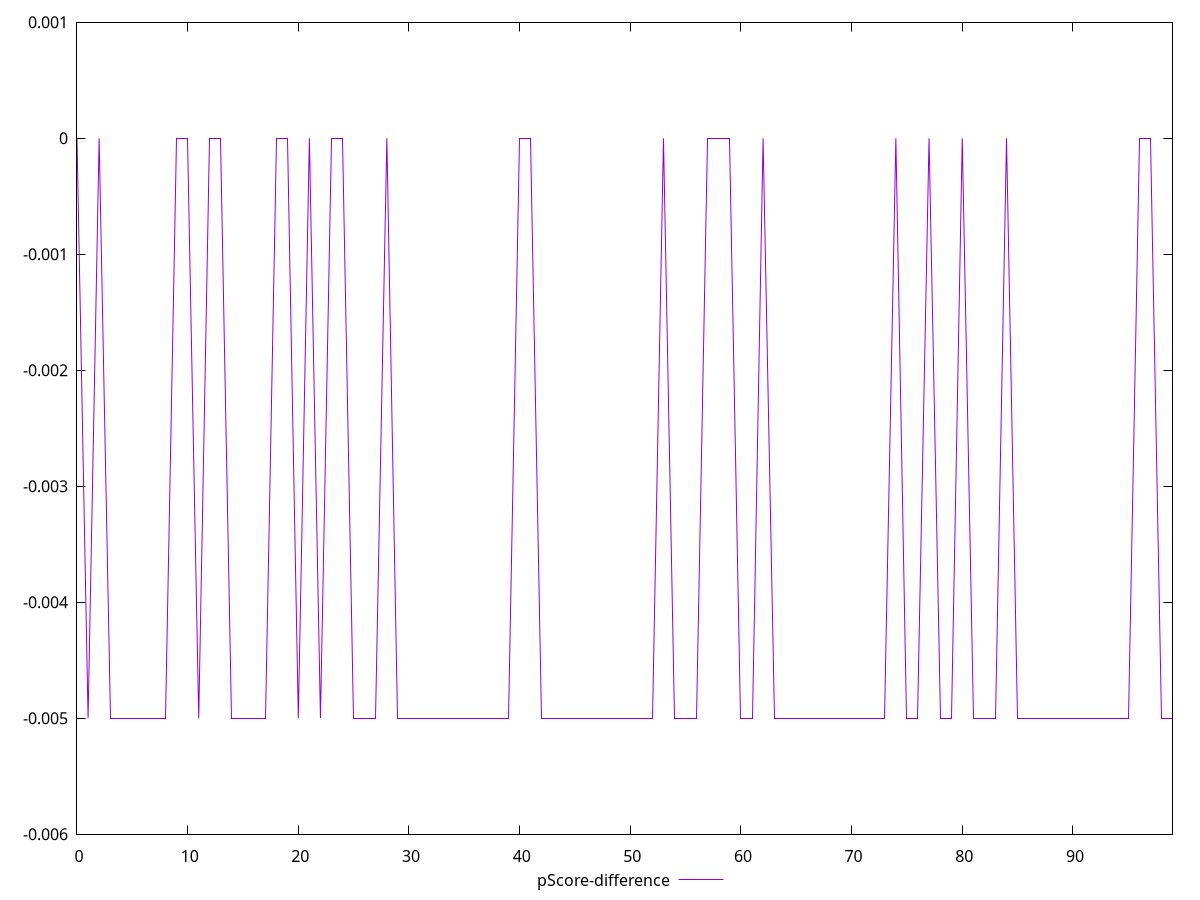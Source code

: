 reset

$pScoreDifference <<EOF
0 0
1 -0.0050000000000000044
2 0
3 -0.0050000000000000044
4 -0.0050000000000000044
5 -0.0050000000000000044
6 -0.0050000000000000044
7 -0.0050000000000000044
8 -0.0050000000000000044
9 0
10 0
11 -0.0050000000000000044
12 0
13 0
14 -0.0050000000000000044
15 -0.0050000000000000044
16 -0.0050000000000000044
17 -0.0050000000000000044
18 0
19 0
20 -0.0050000000000000044
21 0
22 -0.0050000000000000044
23 0
24 0
25 -0.0050000000000000044
26 -0.0050000000000000044
27 -0.0050000000000000044
28 0
29 -0.0050000000000000044
30 -0.0050000000000000044
31 -0.0050000000000000044
32 -0.0050000000000000044
33 -0.0050000000000000044
34 -0.0050000000000000044
35 -0.0050000000000000044
36 -0.0050000000000000044
37 -0.0050000000000000044
38 -0.0050000000000000044
39 -0.0050000000000000044
40 0
41 0
42 -0.0050000000000000044
43 -0.0050000000000000044
44 -0.0050000000000000044
45 -0.0050000000000000044
46 -0.0050000000000000044
47 -0.0050000000000000044
48 -0.0050000000000000044
49 -0.0050000000000000044
50 -0.0050000000000000044
51 -0.0050000000000000044
52 -0.0050000000000000044
53 0
54 -0.0050000000000000044
55 -0.0050000000000000044
56 -0.0050000000000000044
57 0
58 0
59 0
60 -0.0050000000000000044
61 -0.0050000000000000044
62 0
63 -0.0050000000000000044
64 -0.0050000000000000044
65 -0.0050000000000000044
66 -0.0050000000000000044
67 -0.0050000000000000044
68 -0.0050000000000000044
69 -0.0050000000000000044
70 -0.0050000000000000044
71 -0.0050000000000000044
72 -0.0050000000000000044
73 -0.0050000000000000044
74 0
75 -0.0050000000000000044
76 -0.0050000000000000044
77 0
78 -0.0050000000000000044
79 -0.0050000000000000044
80 0
81 -0.0050000000000000044
82 -0.0050000000000000044
83 -0.0050000000000000044
84 0
85 -0.0050000000000000044
86 -0.0050000000000000044
87 -0.0050000000000000044
88 -0.0050000000000000044
89 -0.0050000000000000044
90 -0.0050000000000000044
91 -0.0050000000000000044
92 -0.0050000000000000044
93 -0.0050000000000000044
94 -0.0050000000000000044
95 -0.0050000000000000044
96 0
97 0
98 -0.0050000000000000044
99 -0.0050000000000000044
EOF

set key outside below
set xrange [0:99]
set yrange [-0.0060000000000000045:0.001]
set trange [-0.0060000000000000045:0.001]
set terminal svg size 640, 500 enhanced background rgb 'white'
set output "report_00026_2021-02-22T21:38:55.199Z/offscreen-images/samples/pages/pScore-difference/values.svg"

plot $pScoreDifference title "pScore-difference" with line

reset
